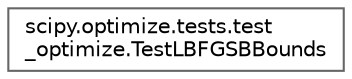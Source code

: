 digraph "Graphical Class Hierarchy"
{
 // LATEX_PDF_SIZE
  bgcolor="transparent";
  edge [fontname=Helvetica,fontsize=10,labelfontname=Helvetica,labelfontsize=10];
  node [fontname=Helvetica,fontsize=10,shape=box,height=0.2,width=0.4];
  rankdir="LR";
  Node0 [id="Node000000",label="scipy.optimize.tests.test\l_optimize.TestLBFGSBBounds",height=0.2,width=0.4,color="grey40", fillcolor="white", style="filled",URL="$d8/ded/classscipy_1_1optimize_1_1tests_1_1test__optimize_1_1TestLBFGSBBounds.html",tooltip=" "];
}
